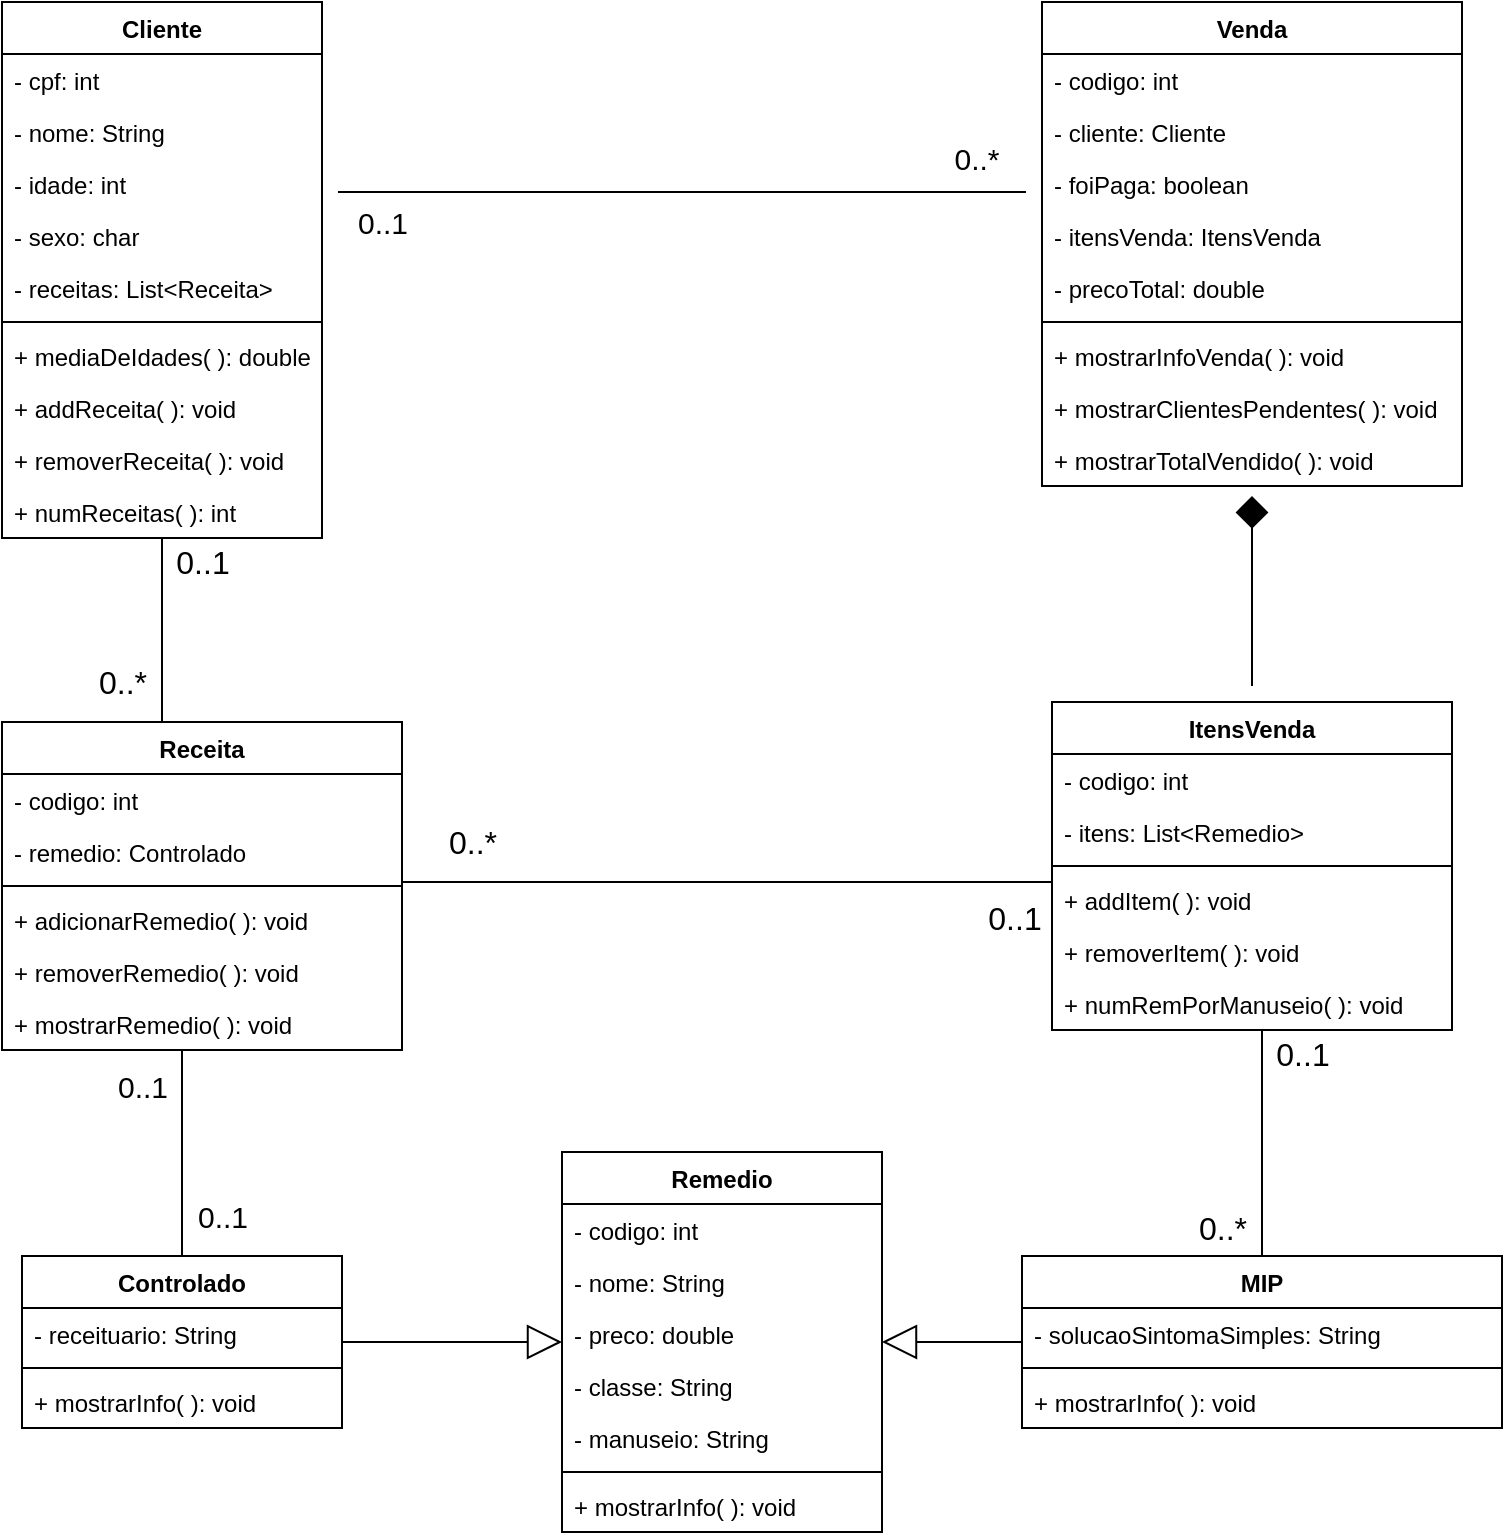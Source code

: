 <mxfile>
    <diagram id="pfaeRfB5LuL4PU9xODaT" name="Farmacia">
        <mxGraphModel dx="832" dy="1585" grid="1" gridSize="10" guides="1" tooltips="1" connect="1" arrows="1" fold="1" page="1" pageScale="1" pageWidth="850" pageHeight="1100" background="#ffffff" math="0" shadow="0">
            <root>
                <mxCell id="0"/>
                <mxCell id="1" parent="0"/>
                <mxCell id="104" style="edgeStyle=orthogonalEdgeStyle;html=1;endArrow=none;endFill=0;" parent="1" source="27" target="35" edge="1">
                    <mxGeometry relative="1" as="geometry">
                        <Array as="points">
                            <mxPoint x="120" y="-780"/>
                            <mxPoint x="120" y="-780"/>
                        </Array>
                    </mxGeometry>
                </mxCell>
                <mxCell id="134" value="0..1" style="edgeLabel;html=1;align=center;verticalAlign=middle;resizable=0;points=[];fontSize=16;" parent="104" vertex="1" connectable="0">
                    <mxGeometry x="-0.851" y="-1" relative="1" as="geometry">
                        <mxPoint x="21" y="5" as="offset"/>
                    </mxGeometry>
                </mxCell>
                <mxCell id="135" value="0..*" style="edgeLabel;html=1;align=center;verticalAlign=middle;resizable=0;points=[];fontSize=16;" parent="104" vertex="1" connectable="0">
                    <mxGeometry x="0.781" y="1" relative="1" as="geometry">
                        <mxPoint x="-21" y="-10" as="offset"/>
                    </mxGeometry>
                </mxCell>
                <mxCell id="165" style="edgeStyle=orthogonalEdgeStyle;rounded=0;orthogonalLoop=1;jettySize=auto;html=1;fontSize=15;endArrow=none;endFill=0;startSize=14;endSize=14;sourcePerimeterSpacing=8;targetPerimeterSpacing=8;" parent="1" source="27" target="43" edge="1">
                    <mxGeometry relative="1" as="geometry">
                        <Array as="points">
                            <mxPoint x="300" y="-985"/>
                            <mxPoint x="300" y="-985"/>
                        </Array>
                    </mxGeometry>
                </mxCell>
                <mxCell id="167" value="0..*" style="edgeLabel;html=1;align=center;verticalAlign=middle;resizable=0;points=[];fontSize=15;" parent="165" vertex="1" connectable="0">
                    <mxGeometry x="0.856" y="-2" relative="1" as="geometry">
                        <mxPoint y="-19" as="offset"/>
                    </mxGeometry>
                </mxCell>
                <mxCell id="168" value="0..1" style="edgeLabel;html=1;align=center;verticalAlign=middle;resizable=0;points=[];fontSize=15;" parent="165" vertex="1" connectable="0">
                    <mxGeometry x="-0.874" y="1" relative="1" as="geometry">
                        <mxPoint y="16" as="offset"/>
                    </mxGeometry>
                </mxCell>
                <mxCell id="27" value="Cliente" style="swimlane;fontStyle=1;align=center;verticalAlign=top;childLayout=stackLayout;horizontal=1;startSize=26;horizontalStack=0;resizeParent=1;resizeParentMax=0;resizeLast=0;collapsible=1;marginBottom=0;fillColor=none;" parent="1" vertex="1">
                    <mxGeometry x="40" y="-1080" width="160" height="268" as="geometry"/>
                </mxCell>
                <mxCell id="114" value="- cpf: int" style="text;strokeColor=none;fillColor=none;align=left;verticalAlign=top;spacingLeft=4;spacingRight=4;overflow=hidden;rotatable=0;points=[[0,0.5],[1,0.5]];portConstraint=eastwest;" parent="27" vertex="1">
                    <mxGeometry y="26" width="160" height="26" as="geometry"/>
                </mxCell>
                <mxCell id="115" value="- nome: String" style="text;strokeColor=none;fillColor=none;align=left;verticalAlign=top;spacingLeft=4;spacingRight=4;overflow=hidden;rotatable=0;points=[[0,0.5],[1,0.5]];portConstraint=eastwest;" parent="27" vertex="1">
                    <mxGeometry y="52" width="160" height="26" as="geometry"/>
                </mxCell>
                <mxCell id="116" value="- idade: int" style="text;strokeColor=none;fillColor=none;align=left;verticalAlign=top;spacingLeft=4;spacingRight=4;overflow=hidden;rotatable=0;points=[[0,0.5],[1,0.5]];portConstraint=eastwest;" parent="27" vertex="1">
                    <mxGeometry y="78" width="160" height="26" as="geometry"/>
                </mxCell>
                <mxCell id="117" value="- sexo: char" style="text;strokeColor=none;fillColor=none;align=left;verticalAlign=top;spacingLeft=4;spacingRight=4;overflow=hidden;rotatable=0;points=[[0,0.5],[1,0.5]];portConstraint=eastwest;" parent="27" vertex="1">
                    <mxGeometry y="104" width="160" height="26" as="geometry"/>
                </mxCell>
                <mxCell id="59" value="- receitas: List&lt;Receita&gt;" style="text;strokeColor=none;fillColor=none;align=left;verticalAlign=top;spacingLeft=4;spacingRight=4;overflow=hidden;rotatable=0;points=[[0,0.5],[1,0.5]];portConstraint=eastwest;" parent="27" vertex="1">
                    <mxGeometry y="130" width="160" height="26" as="geometry"/>
                </mxCell>
                <mxCell id="29" value="" style="line;strokeWidth=1;fillColor=none;align=left;verticalAlign=middle;spacingTop=-1;spacingLeft=3;spacingRight=3;rotatable=0;labelPosition=right;points=[];portConstraint=eastwest;strokeColor=inherit;" parent="27" vertex="1">
                    <mxGeometry y="156" width="160" height="8" as="geometry"/>
                </mxCell>
                <mxCell id="30" value="+ mediaDeIdades( ): double" style="text;strokeColor=none;fillColor=none;align=left;verticalAlign=top;spacingLeft=4;spacingRight=4;overflow=hidden;rotatable=0;points=[[0,0.5],[1,0.5]];portConstraint=eastwest;" parent="27" vertex="1">
                    <mxGeometry y="164" width="160" height="26" as="geometry"/>
                </mxCell>
                <mxCell id="144" value="+ addReceita( ): void" style="text;strokeColor=none;fillColor=none;align=left;verticalAlign=top;spacingLeft=4;spacingRight=4;overflow=hidden;rotatable=0;points=[[0,0.5],[1,0.5]];portConstraint=eastwest;" parent="27" vertex="1">
                    <mxGeometry y="190" width="160" height="26" as="geometry"/>
                </mxCell>
                <mxCell id="152" value="+ removerReceita( ): void" style="text;strokeColor=none;fillColor=none;align=left;verticalAlign=top;spacingLeft=4;spacingRight=4;overflow=hidden;rotatable=0;points=[[0,0.5],[1,0.5]];portConstraint=eastwest;" parent="27" vertex="1">
                    <mxGeometry y="216" width="160" height="26" as="geometry"/>
                </mxCell>
                <mxCell id="154" value="+ numReceitas( ): int" style="text;strokeColor=none;fillColor=none;align=left;verticalAlign=top;spacingLeft=4;spacingRight=4;overflow=hidden;rotatable=0;points=[[0,0.5],[1,0.5]];portConstraint=eastwest;" parent="27" vertex="1">
                    <mxGeometry y="242" width="160" height="26" as="geometry"/>
                </mxCell>
                <mxCell id="124" style="edgeStyle=orthogonalEdgeStyle;html=1;endArrow=none;endFill=0;" parent="1" source="35" target="120" edge="1">
                    <mxGeometry relative="1" as="geometry">
                        <Array as="points">
                            <mxPoint x="480" y="-640"/>
                            <mxPoint x="480" y="-640"/>
                        </Array>
                    </mxGeometry>
                </mxCell>
                <mxCell id="136" value="0..1" style="edgeLabel;html=1;align=center;verticalAlign=middle;resizable=0;points=[];fontSize=16;" parent="124" vertex="1" connectable="0">
                    <mxGeometry x="0.891" y="-1" relative="1" as="geometry">
                        <mxPoint x="-2" y="17" as="offset"/>
                    </mxGeometry>
                </mxCell>
                <mxCell id="138" value="0..*" style="edgeLabel;html=1;align=center;verticalAlign=middle;resizable=0;points=[];fontSize=16;" parent="124" vertex="1" connectable="0">
                    <mxGeometry x="-0.862" y="-3" relative="1" as="geometry">
                        <mxPoint x="12" y="-23" as="offset"/>
                    </mxGeometry>
                </mxCell>
                <mxCell id="35" value="Receita" style="swimlane;fontStyle=1;align=center;verticalAlign=top;childLayout=stackLayout;horizontal=1;startSize=26;horizontalStack=0;resizeParent=1;resizeParentMax=0;resizeLast=0;collapsible=1;marginBottom=0;fillColor=none;" parent="1" vertex="1">
                    <mxGeometry x="40" y="-720" width="200" height="164" as="geometry"/>
                </mxCell>
                <mxCell id="118" value="- codigo: int&#10;" style="text;strokeColor=none;fillColor=none;align=left;verticalAlign=top;spacingLeft=4;spacingRight=4;overflow=hidden;rotatable=0;points=[[0,0.5],[1,0.5]];portConstraint=eastwest;" parent="35" vertex="1">
                    <mxGeometry y="26" width="200" height="26" as="geometry"/>
                </mxCell>
                <mxCell id="57" value="- remedio: Controlado" style="text;strokeColor=none;fillColor=none;align=left;verticalAlign=top;spacingLeft=4;spacingRight=4;overflow=hidden;rotatable=0;points=[[0,0.5],[1,0.5]];portConstraint=eastwest;" parent="35" vertex="1">
                    <mxGeometry y="52" width="200" height="26" as="geometry"/>
                </mxCell>
                <mxCell id="37" value="" style="line;strokeWidth=1;fillColor=none;align=left;verticalAlign=middle;spacingTop=-1;spacingLeft=3;spacingRight=3;rotatable=0;labelPosition=right;points=[];portConstraint=eastwest;strokeColor=inherit;" parent="35" vertex="1">
                    <mxGeometry y="78" width="200" height="8" as="geometry"/>
                </mxCell>
                <mxCell id="63" value="+ adicionarRemedio( ): void&#10;" style="text;strokeColor=none;fillColor=none;align=left;verticalAlign=top;spacingLeft=4;spacingRight=4;overflow=hidden;rotatable=0;points=[[0,0.5],[1,0.5]];portConstraint=eastwest;" parent="35" vertex="1">
                    <mxGeometry y="86" width="200" height="26" as="geometry"/>
                </mxCell>
                <mxCell id="64" value="+ removerRemedio( ): void" style="text;strokeColor=none;fillColor=none;align=left;verticalAlign=top;spacingLeft=4;spacingRight=4;overflow=hidden;rotatable=0;points=[[0,0.5],[1,0.5]];portConstraint=eastwest;" parent="35" vertex="1">
                    <mxGeometry y="112" width="200" height="26" as="geometry"/>
                </mxCell>
                <mxCell id="153" value="+ mostrarRemedio( ): void" style="text;strokeColor=none;fillColor=none;align=left;verticalAlign=top;spacingLeft=4;spacingRight=4;overflow=hidden;rotatable=0;points=[[0,0.5],[1,0.5]];portConstraint=eastwest;" parent="35" vertex="1">
                    <mxGeometry y="138" width="200" height="26" as="geometry"/>
                </mxCell>
                <mxCell id="39" value="Remedio" style="swimlane;fontStyle=1;align=center;verticalAlign=top;childLayout=stackLayout;horizontal=1;startSize=26;horizontalStack=0;resizeParent=1;resizeParentMax=0;resizeLast=0;collapsible=1;marginBottom=0;fillColor=none;" parent="1" vertex="1">
                    <mxGeometry x="320" y="-505" width="160" height="190" as="geometry"/>
                </mxCell>
                <mxCell id="40" value="- codigo: int" style="text;strokeColor=none;fillColor=none;align=left;verticalAlign=top;spacingLeft=4;spacingRight=4;overflow=hidden;rotatable=0;points=[[0,0.5],[1,0.5]];portConstraint=eastwest;" parent="39" vertex="1">
                    <mxGeometry y="26" width="160" height="26" as="geometry"/>
                </mxCell>
                <mxCell id="55" value="- nome: String" style="text;strokeColor=none;fillColor=none;align=left;verticalAlign=top;spacingLeft=4;spacingRight=4;overflow=hidden;rotatable=0;points=[[0,0.5],[1,0.5]];portConstraint=eastwest;" parent="39" vertex="1">
                    <mxGeometry y="52" width="160" height="26" as="geometry"/>
                </mxCell>
                <mxCell id="129" value="- preco: double" style="text;strokeColor=none;fillColor=none;align=left;verticalAlign=top;spacingLeft=4;spacingRight=4;overflow=hidden;rotatable=0;points=[[0,0.5],[1,0.5]];portConstraint=eastwest;" parent="39" vertex="1">
                    <mxGeometry y="78" width="160" height="26" as="geometry"/>
                </mxCell>
                <mxCell id="142" value="- classe: String" style="text;strokeColor=none;fillColor=none;align=left;verticalAlign=top;spacingLeft=4;spacingRight=4;overflow=hidden;rotatable=0;points=[[0,0.5],[1,0.5]];portConstraint=eastwest;" parent="39" vertex="1">
                    <mxGeometry y="104" width="160" height="26" as="geometry"/>
                </mxCell>
                <mxCell id="147" value="- manuseio: String" style="text;strokeColor=none;fillColor=none;align=left;verticalAlign=top;spacingLeft=4;spacingRight=4;overflow=hidden;rotatable=0;points=[[0,0.5],[1,0.5]];portConstraint=eastwest;" parent="39" vertex="1">
                    <mxGeometry y="130" width="160" height="26" as="geometry"/>
                </mxCell>
                <mxCell id="41" value="" style="line;strokeWidth=1;fillColor=none;align=left;verticalAlign=middle;spacingTop=-1;spacingLeft=3;spacingRight=3;rotatable=0;labelPosition=right;points=[];portConstraint=eastwest;strokeColor=inherit;" parent="39" vertex="1">
                    <mxGeometry y="156" width="160" height="8" as="geometry"/>
                </mxCell>
                <mxCell id="42" value="+ mostrarInfo( ): void" style="text;strokeColor=none;fillColor=none;align=left;verticalAlign=top;spacingLeft=4;spacingRight=4;overflow=hidden;rotatable=0;points=[[0,0.5],[1,0.5]];portConstraint=eastwest;" parent="39" vertex="1">
                    <mxGeometry y="164" width="160" height="26" as="geometry"/>
                </mxCell>
                <mxCell id="43" value="Venda" style="swimlane;fontStyle=1;align=center;verticalAlign=top;childLayout=stackLayout;horizontal=1;startSize=26;horizontalStack=0;resizeParent=1;resizeParentMax=0;resizeLast=0;collapsible=1;marginBottom=0;fillColor=none;" parent="1" vertex="1">
                    <mxGeometry x="560" y="-1080" width="210" height="242" as="geometry"/>
                </mxCell>
                <mxCell id="44" value="- codigo: int" style="text;strokeColor=none;fillColor=none;align=left;verticalAlign=top;spacingLeft=4;spacingRight=4;overflow=hidden;rotatable=0;points=[[0,0.5],[1,0.5]];portConstraint=eastwest;" parent="43" vertex="1">
                    <mxGeometry y="26" width="210" height="26" as="geometry"/>
                </mxCell>
                <mxCell id="145" value="- cliente: Cliente" style="text;strokeColor=none;fillColor=none;align=left;verticalAlign=top;spacingLeft=4;spacingRight=4;overflow=hidden;rotatable=0;points=[[0,0.5],[1,0.5]];portConstraint=eastwest;" parent="43" vertex="1">
                    <mxGeometry y="52" width="210" height="26" as="geometry"/>
                </mxCell>
                <mxCell id="86" value="- foiPaga: boolean" style="text;strokeColor=none;fillColor=none;align=left;verticalAlign=top;spacingLeft=4;spacingRight=4;overflow=hidden;rotatable=0;points=[[0,0.5],[1,0.5]];portConstraint=eastwest;" parent="43" vertex="1">
                    <mxGeometry y="78" width="210" height="26" as="geometry"/>
                </mxCell>
                <mxCell id="169" value="- itensVenda: ItensVenda" style="text;strokeColor=none;fillColor=none;align=left;verticalAlign=top;spacingLeft=4;spacingRight=4;overflow=hidden;rotatable=0;points=[[0,0.5],[1,0.5]];portConstraint=eastwest;" parent="43" vertex="1">
                    <mxGeometry y="104" width="210" height="26" as="geometry"/>
                </mxCell>
                <mxCell id="171" value="- precoTotal: double" style="text;strokeColor=none;fillColor=none;align=left;verticalAlign=top;spacingLeft=4;spacingRight=4;overflow=hidden;rotatable=0;points=[[0,0.5],[1,0.5]];portConstraint=eastwest;" vertex="1" parent="43">
                    <mxGeometry y="130" width="210" height="26" as="geometry"/>
                </mxCell>
                <mxCell id="45" value="" style="line;strokeWidth=1;fillColor=none;align=left;verticalAlign=middle;spacingTop=-1;spacingLeft=3;spacingRight=3;rotatable=0;labelPosition=right;points=[];portConstraint=eastwest;strokeColor=inherit;" parent="43" vertex="1">
                    <mxGeometry y="156" width="210" height="8" as="geometry"/>
                </mxCell>
                <mxCell id="46" value="+ mostrarInfoVenda( ): void" style="text;strokeColor=none;fillColor=none;align=left;verticalAlign=top;spacingLeft=4;spacingRight=4;overflow=hidden;rotatable=0;points=[[0,0.5],[1,0.5]];portConstraint=eastwest;" parent="43" vertex="1">
                    <mxGeometry y="164" width="210" height="26" as="geometry"/>
                </mxCell>
                <mxCell id="161" value="+ mostrarClientesPendentes( ): void" style="text;strokeColor=none;fillColor=none;align=left;verticalAlign=top;spacingLeft=4;spacingRight=4;overflow=hidden;rotatable=0;points=[[0,0.5],[1,0.5]];portConstraint=eastwest;" parent="43" vertex="1">
                    <mxGeometry y="190" width="210" height="26" as="geometry"/>
                </mxCell>
                <mxCell id="162" value="+ mostrarTotalVendido( ): void" style="text;strokeColor=none;fillColor=none;align=left;verticalAlign=top;spacingLeft=4;spacingRight=4;overflow=hidden;rotatable=0;points=[[0,0.5],[1,0.5]];portConstraint=eastwest;" parent="43" vertex="1">
                    <mxGeometry y="216" width="210" height="26" as="geometry"/>
                </mxCell>
                <mxCell id="106" style="edgeStyle=orthogonalEdgeStyle;html=1;endSize=15;startSize=15;endArrow=block;endFill=0;" parent="1" source="96" target="39" edge="1">
                    <mxGeometry relative="1" as="geometry">
                        <mxPoint x="610" y="-433" as="targetPoint"/>
                        <Array as="points">
                            <mxPoint x="330" y="-370"/>
                            <mxPoint x="330" y="-370"/>
                        </Array>
                    </mxGeometry>
                </mxCell>
                <mxCell id="108" style="edgeStyle=orthogonalEdgeStyle;html=1;endSize=15;startSize=15;endArrow=none;endFill=0;" parent="1" source="96" target="35" edge="1">
                    <mxGeometry relative="1" as="geometry">
                        <Array as="points">
                            <mxPoint x="140" y="-440"/>
                        </Array>
                    </mxGeometry>
                </mxCell>
                <mxCell id="163" value="0..1" style="edgeLabel;html=1;align=center;verticalAlign=middle;resizable=0;points=[];fontSize=15;" parent="108" vertex="1" connectable="0">
                    <mxGeometry x="-0.874" relative="1" as="geometry">
                        <mxPoint x="20" y="-14" as="offset"/>
                    </mxGeometry>
                </mxCell>
                <mxCell id="164" value="0..1" style="edgeLabel;html=1;align=center;verticalAlign=middle;resizable=0;points=[];fontSize=15;" parent="108" vertex="1" connectable="0">
                    <mxGeometry x="0.91" y="-3" relative="1" as="geometry">
                        <mxPoint x="-23" y="13" as="offset"/>
                    </mxGeometry>
                </mxCell>
                <mxCell id="96" value="Controlado&#10;" style="swimlane;fontStyle=1;align=center;verticalAlign=top;childLayout=stackLayout;horizontal=1;startSize=26;horizontalStack=0;resizeParent=1;resizeParentMax=0;resizeLast=0;collapsible=1;marginBottom=0;" parent="1" vertex="1">
                    <mxGeometry x="50" y="-453" width="160" height="86" as="geometry"/>
                </mxCell>
                <mxCell id="97" value="- receituario: String" style="text;strokeColor=none;fillColor=none;align=left;verticalAlign=top;spacingLeft=4;spacingRight=4;overflow=hidden;rotatable=0;points=[[0,0.5],[1,0.5]];portConstraint=eastwest;" parent="96" vertex="1">
                    <mxGeometry y="26" width="160" height="26" as="geometry"/>
                </mxCell>
                <mxCell id="98" value="" style="line;strokeWidth=1;fillColor=none;align=left;verticalAlign=middle;spacingTop=-1;spacingLeft=3;spacingRight=3;rotatable=0;labelPosition=right;points=[];portConstraint=eastwest;strokeColor=inherit;" parent="96" vertex="1">
                    <mxGeometry y="52" width="160" height="8" as="geometry"/>
                </mxCell>
                <mxCell id="99" value="+ mostrarInfo( ): void" style="text;strokeColor=none;fillColor=none;align=left;verticalAlign=top;spacingLeft=4;spacingRight=4;overflow=hidden;rotatable=0;points=[[0,0.5],[1,0.5]];portConstraint=eastwest;" parent="96" vertex="1">
                    <mxGeometry y="60" width="160" height="26" as="geometry"/>
                </mxCell>
                <mxCell id="107" style="edgeStyle=orthogonalEdgeStyle;html=1;endSize=15;startSize=15;endArrow=block;endFill=0;" parent="1" source="100" target="39" edge="1">
                    <mxGeometry relative="1" as="geometry">
                        <Array as="points">
                            <mxPoint x="550" y="-430"/>
                            <mxPoint x="550" y="-430"/>
                        </Array>
                    </mxGeometry>
                </mxCell>
                <mxCell id="127" style="edgeStyle=orthogonalEdgeStyle;html=1;endArrow=none;endFill=0;" parent="1" source="100" target="120" edge="1">
                    <mxGeometry relative="1" as="geometry">
                        <Array as="points">
                            <mxPoint x="690" y="-450"/>
                            <mxPoint x="690" y="-450"/>
                        </Array>
                    </mxGeometry>
                </mxCell>
                <mxCell id="148" value="0..1" style="edgeLabel;html=1;align=center;verticalAlign=middle;resizable=0;points=[];fontSize=16;" parent="127" vertex="1" connectable="0">
                    <mxGeometry x="0.857" y="-2" relative="1" as="geometry">
                        <mxPoint x="18" y="4" as="offset"/>
                    </mxGeometry>
                </mxCell>
                <mxCell id="149" value="0..*" style="edgeLabel;html=1;align=center;verticalAlign=middle;resizable=0;points=[];fontSize=16;" parent="127" vertex="1" connectable="0">
                    <mxGeometry x="-0.784" y="-2" relative="1" as="geometry">
                        <mxPoint x="-22" y="-2" as="offset"/>
                    </mxGeometry>
                </mxCell>
                <mxCell id="100" value="MIP" style="swimlane;fontStyle=1;align=center;verticalAlign=top;childLayout=stackLayout;horizontal=1;startSize=26;horizontalStack=0;resizeParent=1;resizeParentMax=0;resizeLast=0;collapsible=1;marginBottom=0;" parent="1" vertex="1">
                    <mxGeometry x="550" y="-453" width="240" height="86" as="geometry"/>
                </mxCell>
                <mxCell id="101" value="- solucaoSintomaSimples: String" style="text;strokeColor=none;fillColor=none;align=left;verticalAlign=top;spacingLeft=4;spacingRight=4;overflow=hidden;rotatable=0;points=[[0,0.5],[1,0.5]];portConstraint=eastwest;" parent="100" vertex="1">
                    <mxGeometry y="26" width="240" height="26" as="geometry"/>
                </mxCell>
                <mxCell id="102" value="" style="line;strokeWidth=1;fillColor=none;align=left;verticalAlign=middle;spacingTop=-1;spacingLeft=3;spacingRight=3;rotatable=0;labelPosition=right;points=[];portConstraint=eastwest;strokeColor=inherit;" parent="100" vertex="1">
                    <mxGeometry y="52" width="240" height="8" as="geometry"/>
                </mxCell>
                <mxCell id="103" value="+ mostrarInfo( ): void" style="text;strokeColor=none;fillColor=none;align=left;verticalAlign=top;spacingLeft=4;spacingRight=4;overflow=hidden;rotatable=0;points=[[0,0.5],[1,0.5]];portConstraint=eastwest;" parent="100" vertex="1">
                    <mxGeometry y="60" width="240" height="26" as="geometry"/>
                </mxCell>
                <mxCell id="166" style="edgeStyle=orthogonalEdgeStyle;rounded=0;orthogonalLoop=1;jettySize=auto;html=1;fontSize=15;endArrow=diamond;endFill=1;startSize=14;endSize=14;sourcePerimeterSpacing=8;targetPerimeterSpacing=5;" parent="1" source="120" target="43" edge="1">
                    <mxGeometry relative="1" as="geometry">
                        <Array as="points">
                            <mxPoint x="665" y="-770"/>
                            <mxPoint x="665" y="-770"/>
                        </Array>
                    </mxGeometry>
                </mxCell>
                <mxCell id="120" value="ItensVenda" style="swimlane;fontStyle=1;align=center;verticalAlign=top;childLayout=stackLayout;horizontal=1;startSize=26;horizontalStack=0;resizeParent=1;resizeParentMax=0;resizeLast=0;collapsible=1;marginBottom=0;" parent="1" vertex="1">
                    <mxGeometry x="565" y="-730" width="200" height="164" as="geometry"/>
                </mxCell>
                <mxCell id="130" value="- codigo: int" style="text;strokeColor=none;fillColor=none;align=left;verticalAlign=top;spacingLeft=4;spacingRight=4;overflow=hidden;rotatable=0;points=[[0,0.5],[1,0.5]];portConstraint=eastwest;" parent="120" vertex="1">
                    <mxGeometry y="26" width="200" height="26" as="geometry"/>
                </mxCell>
                <mxCell id="172" value="- itens: List&lt;Remedio&gt;" style="text;strokeColor=none;fillColor=none;align=left;verticalAlign=top;spacingLeft=4;spacingRight=4;overflow=hidden;rotatable=0;points=[[0,0.5],[1,0.5]];portConstraint=eastwest;" vertex="1" parent="120">
                    <mxGeometry y="52" width="200" height="26" as="geometry"/>
                </mxCell>
                <mxCell id="122" value="" style="line;strokeWidth=1;fillColor=none;align=left;verticalAlign=middle;spacingTop=-1;spacingLeft=3;spacingRight=3;rotatable=0;labelPosition=right;points=[];portConstraint=eastwest;strokeColor=inherit;" parent="120" vertex="1">
                    <mxGeometry y="78" width="200" height="8" as="geometry"/>
                </mxCell>
                <mxCell id="150" value="+ addItem( ): void" style="text;strokeColor=none;fillColor=none;align=left;verticalAlign=top;spacingLeft=4;spacingRight=4;overflow=hidden;rotatable=0;points=[[0,0.5],[1,0.5]];portConstraint=eastwest;" parent="120" vertex="1">
                    <mxGeometry y="86" width="200" height="26" as="geometry"/>
                </mxCell>
                <mxCell id="151" value="+ removerItem( ): void" style="text;strokeColor=none;fillColor=none;align=left;verticalAlign=top;spacingLeft=4;spacingRight=4;overflow=hidden;rotatable=0;points=[[0,0.5],[1,0.5]];portConstraint=eastwest;" parent="120" vertex="1">
                    <mxGeometry y="112" width="200" height="26" as="geometry"/>
                </mxCell>
                <mxCell id="158" value="+ numRemPorManuseio( ): void" style="text;strokeColor=none;fillColor=none;align=left;verticalAlign=top;spacingLeft=4;spacingRight=4;overflow=hidden;rotatable=0;points=[[0,0.5],[1,0.5]];portConstraint=eastwest;" parent="120" vertex="1">
                    <mxGeometry y="138" width="200" height="26" as="geometry"/>
                </mxCell>
            </root>
        </mxGraphModel>
    </diagram>
</mxfile>
